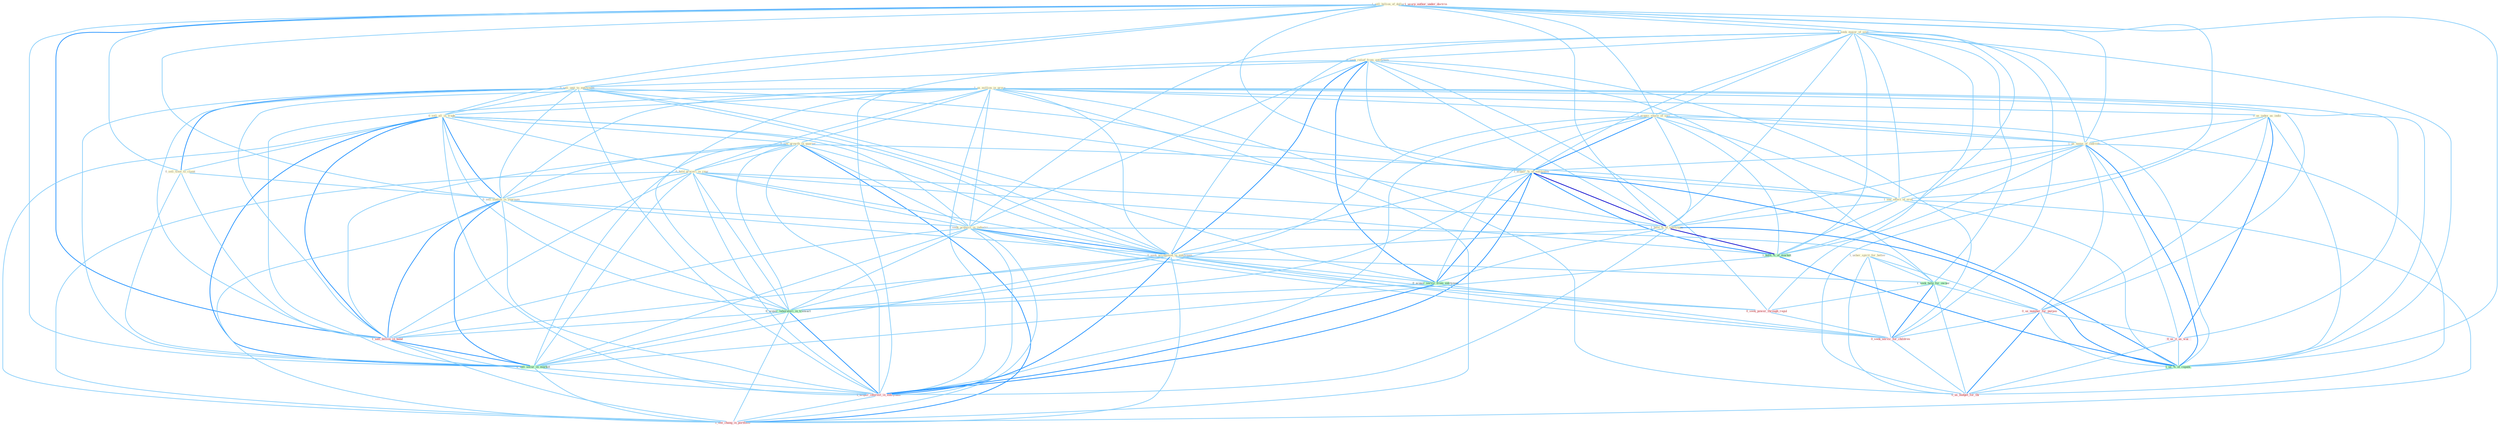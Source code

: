 Graph G{ 
    node
    [shape=polygon,style=filled,width=.5,height=.06,color="#BDFCC9",fixedsize=true,fontsize=4,
    fontcolor="#2f4f4f"];
    {node
    [color="#ffffe0", fontcolor="#8b7d6b"] "1_sell_billion_of_dollar " "1_seek_major_of_seat " "0_seek_relief_from_entitynam " "1_us_million_in_proce " "0_sell_unit_to_entitynam " "0_sell_all_in_trade " "0_sell_time_to_client " "0_us_index_as_indic " "1_acquir_share_of_seri " "1_us_name_of_individu " "0_see_growth_in_quarter " "1_acquir_%_of_entitynam " "0_hold_groceri_in_rear " "1_usher_spirit_for_better " "1_see_effect_of_eros " "0_sell_station_in_yearnum " "1_hold_%_of_entitynam " "1_seek_acquisit_in_industri " "0_seek_accommod_in_entitynam "}
{node [color="#fff0f5", fontcolor="#b22222"] "0_seek_power_through_regul " "0_us_number_for_purpos " "1_sell_billion_in_bond " "0_us_it_as_wai " "1_usurp_author_under_doctrin " "1_acquir_interest_in_entitynam " "0_seek_servic_for_children " "1_see_chang_in_portfolio " "0_us_budget_for_thi "}
edge [color="#B0E2FF"];

	"1_sell_billion_of_dollar " -- "1_seek_major_of_seat " [w="1", color="#87cefa" ];
	"1_sell_billion_of_dollar " -- "0_sell_unit_to_entitynam " [w="1", color="#87cefa" ];
	"1_sell_billion_of_dollar " -- "0_sell_all_in_trade " [w="1", color="#87cefa" ];
	"1_sell_billion_of_dollar " -- "0_sell_time_to_client " [w="1", color="#87cefa" ];
	"1_sell_billion_of_dollar " -- "1_acquir_share_of_seri " [w="1", color="#87cefa" ];
	"1_sell_billion_of_dollar " -- "1_us_name_of_individu " [w="1", color="#87cefa" ];
	"1_sell_billion_of_dollar " -- "1_acquir_%_of_entitynam " [w="1", color="#87cefa" ];
	"1_sell_billion_of_dollar " -- "1_see_effect_of_eros " [w="1", color="#87cefa" ];
	"1_sell_billion_of_dollar " -- "0_sell_station_in_yearnum " [w="1", color="#87cefa" ];
	"1_sell_billion_of_dollar " -- "1_hold_%_of_entitynam " [w="1", color="#87cefa" ];
	"1_sell_billion_of_dollar " -- "1_hold_%_of_market " [w="1", color="#87cefa" ];
	"1_sell_billion_of_dollar " -- "1_sell_billion_in_bond " [w="2", color="#1e90ff" , len=0.8];
	"1_sell_billion_of_dollar " -- "1_us_%_of_capabl " [w="1", color="#87cefa" ];
	"1_sell_billion_of_dollar " -- "0_sell_secur_in_market " [w="1", color="#87cefa" ];
	"1_seek_major_of_seat " -- "0_seek_relief_from_entitynam " [w="1", color="#87cefa" ];
	"1_seek_major_of_seat " -- "1_acquir_share_of_seri " [w="1", color="#87cefa" ];
	"1_seek_major_of_seat " -- "1_us_name_of_individu " [w="1", color="#87cefa" ];
	"1_seek_major_of_seat " -- "1_acquir_%_of_entitynam " [w="1", color="#87cefa" ];
	"1_seek_major_of_seat " -- "1_see_effect_of_eros " [w="1", color="#87cefa" ];
	"1_seek_major_of_seat " -- "1_hold_%_of_entitynam " [w="1", color="#87cefa" ];
	"1_seek_major_of_seat " -- "1_seek_acquisit_in_industri " [w="1", color="#87cefa" ];
	"1_seek_major_of_seat " -- "0_seek_accommod_in_entitynam " [w="1", color="#87cefa" ];
	"1_seek_major_of_seat " -- "1_seek_help_for_owner " [w="1", color="#87cefa" ];
	"1_seek_major_of_seat " -- "1_hold_%_of_market " [w="1", color="#87cefa" ];
	"1_seek_major_of_seat " -- "0_seek_power_through_regul " [w="1", color="#87cefa" ];
	"1_seek_major_of_seat " -- "1_us_%_of_capabl " [w="1", color="#87cefa" ];
	"1_seek_major_of_seat " -- "0_seek_servic_for_children " [w="1", color="#87cefa" ];
	"0_seek_relief_from_entitynam " -- "0_sell_unit_to_entitynam " [w="1", color="#87cefa" ];
	"0_seek_relief_from_entitynam " -- "1_acquir_%_of_entitynam " [w="1", color="#87cefa" ];
	"0_seek_relief_from_entitynam " -- "1_hold_%_of_entitynam " [w="1", color="#87cefa" ];
	"0_seek_relief_from_entitynam " -- "1_seek_acquisit_in_industri " [w="1", color="#87cefa" ];
	"0_seek_relief_from_entitynam " -- "0_seek_accommod_in_entitynam " [w="2", color="#1e90ff" , len=0.8];
	"0_seek_relief_from_entitynam " -- "1_seek_help_for_owner " [w="1", color="#87cefa" ];
	"0_seek_relief_from_entitynam " -- "0_acquir_servic_from_entitynam " [w="2", color="#1e90ff" , len=0.8];
	"0_seek_relief_from_entitynam " -- "0_seek_power_through_regul " [w="1", color="#87cefa" ];
	"0_seek_relief_from_entitynam " -- "1_acquir_interest_in_entitynam " [w="1", color="#87cefa" ];
	"0_seek_relief_from_entitynam " -- "0_seek_servic_for_children " [w="1", color="#87cefa" ];
	"1_us_million_in_proce " -- "0_sell_all_in_trade " [w="1", color="#87cefa" ];
	"1_us_million_in_proce " -- "0_us_index_as_indic " [w="1", color="#87cefa" ];
	"1_us_million_in_proce " -- "1_us_name_of_individu " [w="1", color="#87cefa" ];
	"1_us_million_in_proce " -- "0_see_growth_in_quarter " [w="1", color="#87cefa" ];
	"1_us_million_in_proce " -- "0_hold_groceri_in_rear " [w="1", color="#87cefa" ];
	"1_us_million_in_proce " -- "0_sell_station_in_yearnum " [w="1", color="#87cefa" ];
	"1_us_million_in_proce " -- "1_seek_acquisit_in_industri " [w="1", color="#87cefa" ];
	"1_us_million_in_proce " -- "0_seek_accommod_in_entitynam " [w="1", color="#87cefa" ];
	"1_us_million_in_proce " -- "0_us_number_for_purpos " [w="1", color="#87cefa" ];
	"1_us_million_in_proce " -- "0_acquir_laboratori_in_transact " [w="1", color="#87cefa" ];
	"1_us_million_in_proce " -- "1_sell_billion_in_bond " [w="1", color="#87cefa" ];
	"1_us_million_in_proce " -- "0_us_it_as_wai " [w="1", color="#87cefa" ];
	"1_us_million_in_proce " -- "1_us_%_of_capabl " [w="1", color="#87cefa" ];
	"1_us_million_in_proce " -- "0_sell_secur_in_market " [w="1", color="#87cefa" ];
	"1_us_million_in_proce " -- "1_acquir_interest_in_entitynam " [w="1", color="#87cefa" ];
	"1_us_million_in_proce " -- "1_see_chang_in_portfolio " [w="1", color="#87cefa" ];
	"1_us_million_in_proce " -- "0_us_budget_for_thi " [w="1", color="#87cefa" ];
	"0_sell_unit_to_entitynam " -- "0_sell_all_in_trade " [w="1", color="#87cefa" ];
	"0_sell_unit_to_entitynam " -- "0_sell_time_to_client " [w="2", color="#1e90ff" , len=0.8];
	"0_sell_unit_to_entitynam " -- "1_acquir_%_of_entitynam " [w="1", color="#87cefa" ];
	"0_sell_unit_to_entitynam " -- "0_sell_station_in_yearnum " [w="1", color="#87cefa" ];
	"0_sell_unit_to_entitynam " -- "1_hold_%_of_entitynam " [w="1", color="#87cefa" ];
	"0_sell_unit_to_entitynam " -- "0_seek_accommod_in_entitynam " [w="1", color="#87cefa" ];
	"0_sell_unit_to_entitynam " -- "0_acquir_servic_from_entitynam " [w="1", color="#87cefa" ];
	"0_sell_unit_to_entitynam " -- "1_sell_billion_in_bond " [w="1", color="#87cefa" ];
	"0_sell_unit_to_entitynam " -- "0_sell_secur_in_market " [w="1", color="#87cefa" ];
	"0_sell_unit_to_entitynam " -- "1_acquir_interest_in_entitynam " [w="1", color="#87cefa" ];
	"0_sell_all_in_trade " -- "0_sell_time_to_client " [w="1", color="#87cefa" ];
	"0_sell_all_in_trade " -- "0_see_growth_in_quarter " [w="1", color="#87cefa" ];
	"0_sell_all_in_trade " -- "0_hold_groceri_in_rear " [w="1", color="#87cefa" ];
	"0_sell_all_in_trade " -- "0_sell_station_in_yearnum " [w="2", color="#1e90ff" , len=0.8];
	"0_sell_all_in_trade " -- "1_seek_acquisit_in_industri " [w="1", color="#87cefa" ];
	"0_sell_all_in_trade " -- "0_seek_accommod_in_entitynam " [w="1", color="#87cefa" ];
	"0_sell_all_in_trade " -- "0_acquir_laboratori_in_transact " [w="1", color="#87cefa" ];
	"0_sell_all_in_trade " -- "1_sell_billion_in_bond " [w="2", color="#1e90ff" , len=0.8];
	"0_sell_all_in_trade " -- "0_sell_secur_in_market " [w="2", color="#1e90ff" , len=0.8];
	"0_sell_all_in_trade " -- "1_acquir_interest_in_entitynam " [w="1", color="#87cefa" ];
	"0_sell_all_in_trade " -- "1_see_chang_in_portfolio " [w="1", color="#87cefa" ];
	"0_sell_time_to_client " -- "0_sell_station_in_yearnum " [w="1", color="#87cefa" ];
	"0_sell_time_to_client " -- "1_sell_billion_in_bond " [w="1", color="#87cefa" ];
	"0_sell_time_to_client " -- "0_sell_secur_in_market " [w="1", color="#87cefa" ];
	"0_us_index_as_indic " -- "1_us_name_of_individu " [w="1", color="#87cefa" ];
	"0_us_index_as_indic " -- "0_us_number_for_purpos " [w="1", color="#87cefa" ];
	"0_us_index_as_indic " -- "0_us_it_as_wai " [w="2", color="#1e90ff" , len=0.8];
	"0_us_index_as_indic " -- "1_us_%_of_capabl " [w="1", color="#87cefa" ];
	"0_us_index_as_indic " -- "0_us_budget_for_thi " [w="1", color="#87cefa" ];
	"1_acquir_share_of_seri " -- "1_us_name_of_individu " [w="1", color="#87cefa" ];
	"1_acquir_share_of_seri " -- "1_acquir_%_of_entitynam " [w="2", color="#1e90ff" , len=0.8];
	"1_acquir_share_of_seri " -- "1_see_effect_of_eros " [w="1", color="#87cefa" ];
	"1_acquir_share_of_seri " -- "1_hold_%_of_entitynam " [w="1", color="#87cefa" ];
	"1_acquir_share_of_seri " -- "0_acquir_servic_from_entitynam " [w="1", color="#87cefa" ];
	"1_acquir_share_of_seri " -- "1_hold_%_of_market " [w="1", color="#87cefa" ];
	"1_acquir_share_of_seri " -- "0_acquir_laboratori_in_transact " [w="1", color="#87cefa" ];
	"1_acquir_share_of_seri " -- "1_us_%_of_capabl " [w="1", color="#87cefa" ];
	"1_acquir_share_of_seri " -- "1_acquir_interest_in_entitynam " [w="1", color="#87cefa" ];
	"1_us_name_of_individu " -- "1_acquir_%_of_entitynam " [w="1", color="#87cefa" ];
	"1_us_name_of_individu " -- "1_see_effect_of_eros " [w="1", color="#87cefa" ];
	"1_us_name_of_individu " -- "1_hold_%_of_entitynam " [w="1", color="#87cefa" ];
	"1_us_name_of_individu " -- "1_hold_%_of_market " [w="1", color="#87cefa" ];
	"1_us_name_of_individu " -- "0_us_number_for_purpos " [w="1", color="#87cefa" ];
	"1_us_name_of_individu " -- "0_us_it_as_wai " [w="1", color="#87cefa" ];
	"1_us_name_of_individu " -- "1_us_%_of_capabl " [w="2", color="#1e90ff" , len=0.8];
	"1_us_name_of_individu " -- "0_us_budget_for_thi " [w="1", color="#87cefa" ];
	"0_see_growth_in_quarter " -- "0_hold_groceri_in_rear " [w="1", color="#87cefa" ];
	"0_see_growth_in_quarter " -- "1_see_effect_of_eros " [w="1", color="#87cefa" ];
	"0_see_growth_in_quarter " -- "0_sell_station_in_yearnum " [w="1", color="#87cefa" ];
	"0_see_growth_in_quarter " -- "1_seek_acquisit_in_industri " [w="1", color="#87cefa" ];
	"0_see_growth_in_quarter " -- "0_seek_accommod_in_entitynam " [w="1", color="#87cefa" ];
	"0_see_growth_in_quarter " -- "0_acquir_laboratori_in_transact " [w="1", color="#87cefa" ];
	"0_see_growth_in_quarter " -- "1_sell_billion_in_bond " [w="1", color="#87cefa" ];
	"0_see_growth_in_quarter " -- "0_sell_secur_in_market " [w="1", color="#87cefa" ];
	"0_see_growth_in_quarter " -- "1_acquir_interest_in_entitynam " [w="1", color="#87cefa" ];
	"0_see_growth_in_quarter " -- "1_see_chang_in_portfolio " [w="2", color="#1e90ff" , len=0.8];
	"1_acquir_%_of_entitynam " -- "1_see_effect_of_eros " [w="1", color="#87cefa" ];
	"1_acquir_%_of_entitynam " -- "1_hold_%_of_entitynam " [w="3", color="#0000cd" , len=0.6];
	"1_acquir_%_of_entitynam " -- "0_seek_accommod_in_entitynam " [w="1", color="#87cefa" ];
	"1_acquir_%_of_entitynam " -- "0_acquir_servic_from_entitynam " [w="2", color="#1e90ff" , len=0.8];
	"1_acquir_%_of_entitynam " -- "1_hold_%_of_market " [w="2", color="#1e90ff" , len=0.8];
	"1_acquir_%_of_entitynam " -- "0_acquir_laboratori_in_transact " [w="1", color="#87cefa" ];
	"1_acquir_%_of_entitynam " -- "1_us_%_of_capabl " [w="2", color="#1e90ff" , len=0.8];
	"1_acquir_%_of_entitynam " -- "1_acquir_interest_in_entitynam " [w="2", color="#1e90ff" , len=0.8];
	"0_hold_groceri_in_rear " -- "0_sell_station_in_yearnum " [w="1", color="#87cefa" ];
	"0_hold_groceri_in_rear " -- "1_hold_%_of_entitynam " [w="1", color="#87cefa" ];
	"0_hold_groceri_in_rear " -- "1_seek_acquisit_in_industri " [w="1", color="#87cefa" ];
	"0_hold_groceri_in_rear " -- "0_seek_accommod_in_entitynam " [w="1", color="#87cefa" ];
	"0_hold_groceri_in_rear " -- "1_hold_%_of_market " [w="1", color="#87cefa" ];
	"0_hold_groceri_in_rear " -- "0_acquir_laboratori_in_transact " [w="1", color="#87cefa" ];
	"0_hold_groceri_in_rear " -- "1_sell_billion_in_bond " [w="1", color="#87cefa" ];
	"0_hold_groceri_in_rear " -- "0_sell_secur_in_market " [w="1", color="#87cefa" ];
	"0_hold_groceri_in_rear " -- "1_acquir_interest_in_entitynam " [w="1", color="#87cefa" ];
	"0_hold_groceri_in_rear " -- "1_see_chang_in_portfolio " [w="1", color="#87cefa" ];
	"1_usher_spirit_for_better " -- "1_seek_help_for_owner " [w="1", color="#87cefa" ];
	"1_usher_spirit_for_better " -- "0_us_number_for_purpos " [w="1", color="#87cefa" ];
	"1_usher_spirit_for_better " -- "0_seek_servic_for_children " [w="1", color="#87cefa" ];
	"1_usher_spirit_for_better " -- "0_us_budget_for_thi " [w="1", color="#87cefa" ];
	"1_see_effect_of_eros " -- "1_hold_%_of_entitynam " [w="1", color="#87cefa" ];
	"1_see_effect_of_eros " -- "1_hold_%_of_market " [w="1", color="#87cefa" ];
	"1_see_effect_of_eros " -- "1_us_%_of_capabl " [w="1", color="#87cefa" ];
	"1_see_effect_of_eros " -- "1_see_chang_in_portfolio " [w="1", color="#87cefa" ];
	"0_sell_station_in_yearnum " -- "1_seek_acquisit_in_industri " [w="1", color="#87cefa" ];
	"0_sell_station_in_yearnum " -- "0_seek_accommod_in_entitynam " [w="1", color="#87cefa" ];
	"0_sell_station_in_yearnum " -- "0_acquir_laboratori_in_transact " [w="1", color="#87cefa" ];
	"0_sell_station_in_yearnum " -- "1_sell_billion_in_bond " [w="2", color="#1e90ff" , len=0.8];
	"0_sell_station_in_yearnum " -- "0_sell_secur_in_market " [w="2", color="#1e90ff" , len=0.8];
	"0_sell_station_in_yearnum " -- "1_acquir_interest_in_entitynam " [w="1", color="#87cefa" ];
	"0_sell_station_in_yearnum " -- "1_see_chang_in_portfolio " [w="1", color="#87cefa" ];
	"1_hold_%_of_entitynam " -- "0_seek_accommod_in_entitynam " [w="1", color="#87cefa" ];
	"1_hold_%_of_entitynam " -- "0_acquir_servic_from_entitynam " [w="1", color="#87cefa" ];
	"1_hold_%_of_entitynam " -- "1_hold_%_of_market " [w="3", color="#0000cd" , len=0.6];
	"1_hold_%_of_entitynam " -- "1_us_%_of_capabl " [w="2", color="#1e90ff" , len=0.8];
	"1_hold_%_of_entitynam " -- "1_acquir_interest_in_entitynam " [w="1", color="#87cefa" ];
	"1_seek_acquisit_in_industri " -- "0_seek_accommod_in_entitynam " [w="2", color="#1e90ff" , len=0.8];
	"1_seek_acquisit_in_industri " -- "1_seek_help_for_owner " [w="1", color="#87cefa" ];
	"1_seek_acquisit_in_industri " -- "0_seek_power_through_regul " [w="1", color="#87cefa" ];
	"1_seek_acquisit_in_industri " -- "0_acquir_laboratori_in_transact " [w="1", color="#87cefa" ];
	"1_seek_acquisit_in_industri " -- "1_sell_billion_in_bond " [w="1", color="#87cefa" ];
	"1_seek_acquisit_in_industri " -- "0_sell_secur_in_market " [w="1", color="#87cefa" ];
	"1_seek_acquisit_in_industri " -- "1_acquir_interest_in_entitynam " [w="1", color="#87cefa" ];
	"1_seek_acquisit_in_industri " -- "0_seek_servic_for_children " [w="1", color="#87cefa" ];
	"1_seek_acquisit_in_industri " -- "1_see_chang_in_portfolio " [w="1", color="#87cefa" ];
	"0_seek_accommod_in_entitynam " -- "1_seek_help_for_owner " [w="1", color="#87cefa" ];
	"0_seek_accommod_in_entitynam " -- "0_acquir_servic_from_entitynam " [w="1", color="#87cefa" ];
	"0_seek_accommod_in_entitynam " -- "0_seek_power_through_regul " [w="1", color="#87cefa" ];
	"0_seek_accommod_in_entitynam " -- "0_acquir_laboratori_in_transact " [w="1", color="#87cefa" ];
	"0_seek_accommod_in_entitynam " -- "1_sell_billion_in_bond " [w="1", color="#87cefa" ];
	"0_seek_accommod_in_entitynam " -- "0_sell_secur_in_market " [w="1", color="#87cefa" ];
	"0_seek_accommod_in_entitynam " -- "1_acquir_interest_in_entitynam " [w="2", color="#1e90ff" , len=0.8];
	"0_seek_accommod_in_entitynam " -- "0_seek_servic_for_children " [w="1", color="#87cefa" ];
	"0_seek_accommod_in_entitynam " -- "1_see_chang_in_portfolio " [w="1", color="#87cefa" ];
	"1_seek_help_for_owner " -- "0_seek_power_through_regul " [w="1", color="#87cefa" ];
	"1_seek_help_for_owner " -- "0_us_number_for_purpos " [w="1", color="#87cefa" ];
	"1_seek_help_for_owner " -- "0_seek_servic_for_children " [w="2", color="#1e90ff" , len=0.8];
	"1_seek_help_for_owner " -- "0_us_budget_for_thi " [w="1", color="#87cefa" ];
	"0_acquir_servic_from_entitynam " -- "0_acquir_laboratori_in_transact " [w="1", color="#87cefa" ];
	"0_acquir_servic_from_entitynam " -- "1_acquir_interest_in_entitynam " [w="2", color="#1e90ff" , len=0.8];
	"0_acquir_servic_from_entitynam " -- "0_seek_servic_for_children " [w="1", color="#87cefa" ];
	"1_hold_%_of_market " -- "1_us_%_of_capabl " [w="2", color="#1e90ff" , len=0.8];
	"1_hold_%_of_market " -- "0_sell_secur_in_market " [w="1", color="#87cefa" ];
	"0_seek_power_through_regul " -- "0_seek_servic_for_children " [w="1", color="#87cefa" ];
	"0_us_number_for_purpos " -- "0_us_it_as_wai " [w="1", color="#87cefa" ];
	"0_us_number_for_purpos " -- "1_us_%_of_capabl " [w="1", color="#87cefa" ];
	"0_us_number_for_purpos " -- "0_seek_servic_for_children " [w="1", color="#87cefa" ];
	"0_us_number_for_purpos " -- "0_us_budget_for_thi " [w="2", color="#1e90ff" , len=0.8];
	"0_acquir_laboratori_in_transact " -- "1_sell_billion_in_bond " [w="1", color="#87cefa" ];
	"0_acquir_laboratori_in_transact " -- "0_sell_secur_in_market " [w="1", color="#87cefa" ];
	"0_acquir_laboratori_in_transact " -- "1_acquir_interest_in_entitynam " [w="2", color="#1e90ff" , len=0.8];
	"0_acquir_laboratori_in_transact " -- "1_see_chang_in_portfolio " [w="1", color="#87cefa" ];
	"1_sell_billion_in_bond " -- "0_sell_secur_in_market " [w="2", color="#1e90ff" , len=0.8];
	"1_sell_billion_in_bond " -- "1_acquir_interest_in_entitynam " [w="1", color="#87cefa" ];
	"1_sell_billion_in_bond " -- "1_see_chang_in_portfolio " [w="1", color="#87cefa" ];
	"0_us_it_as_wai " -- "1_us_%_of_capabl " [w="1", color="#87cefa" ];
	"0_us_it_as_wai " -- "0_us_budget_for_thi " [w="1", color="#87cefa" ];
	"1_us_%_of_capabl " -- "0_us_budget_for_thi " [w="1", color="#87cefa" ];
	"0_sell_secur_in_market " -- "1_acquir_interest_in_entitynam " [w="1", color="#87cefa" ];
	"0_sell_secur_in_market " -- "1_see_chang_in_portfolio " [w="1", color="#87cefa" ];
	"1_acquir_interest_in_entitynam " -- "1_see_chang_in_portfolio " [w="1", color="#87cefa" ];
	"0_seek_servic_for_children " -- "0_us_budget_for_thi " [w="1", color="#87cefa" ];
}